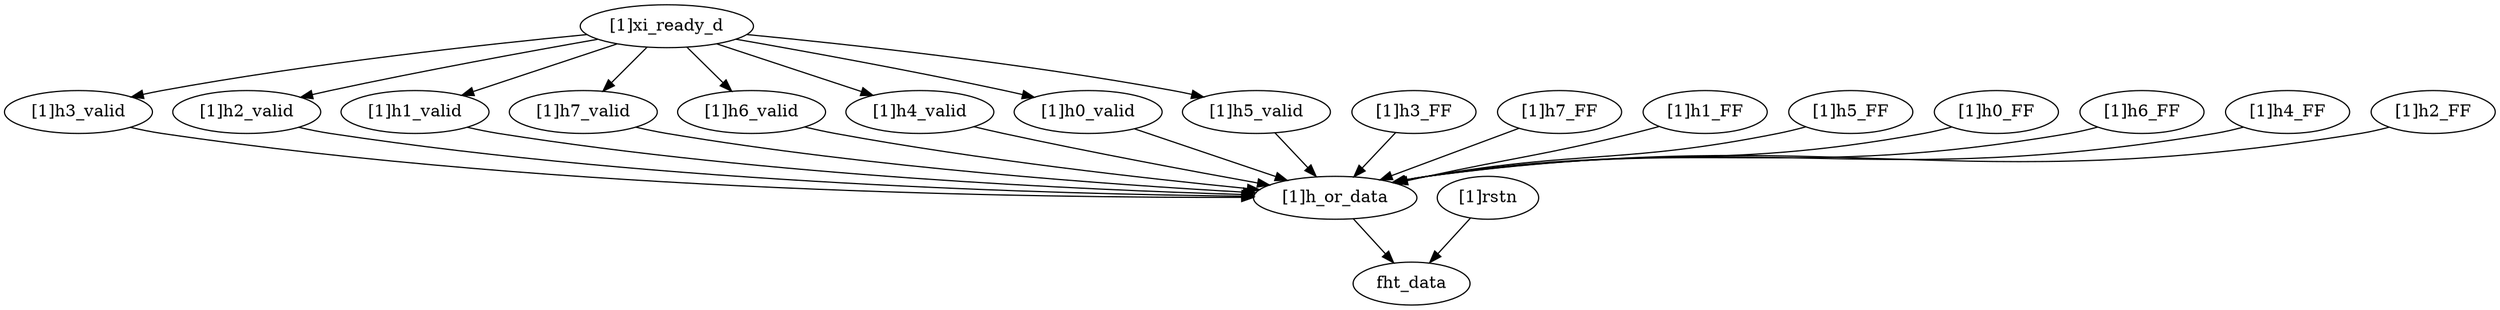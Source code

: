 strict digraph "" {
	fht_data	 [complexity=0,
		importance=0.0218281512515,
		rank=0.0];
	"[1]h3_valid"	 [complexity=27,
		importance=0.0623155774335,
		rank=0.00230798434939];
	"[1]h_or_data"	 [complexity=2,
		importance=0.0591233331225,
		rank=0.0295616665612];
	"[1]h3_valid" -> "[1]h_or_data";
	"[1]h2_valid"	 [complexity=27,
		importance=0.0623155774335,
		rank=0.00230798434939];
	"[1]h2_valid" -> "[1]h_or_data";
	"[1]h1_valid"	 [complexity=27,
		importance=0.0623155774335,
		rank=0.00230798434939];
	"[1]h1_valid" -> "[1]h_or_data";
	"[1]h3_FF"	 [complexity=27,
		importance=0.0658503024325,
		rank=0.00243890009009];
	"[1]h3_FF" -> "[1]h_or_data";
	"[1]h7_FF"	 [complexity=27,
		importance=0.0662402280312,
		rank=0.00245334177893];
	"[1]h7_FF" -> "[1]h_or_data";
	"[1]rstn"	 [complexity=1,
		importance=0.046774927489,
		rank=0.046774927489];
	"[1]rstn" -> fht_data;
	"[1]h1_FF"	 [complexity=27,
		importance=0.0658381047382,
		rank=0.00243844832364];
	"[1]h1_FF" -> "[1]h_or_data";
	"[1]h7_valid"	 [complexity=27,
		importance=0.0623155774335,
		rank=0.00230798434939];
	"[1]h7_valid" -> "[1]h_or_data";
	"[1]h6_valid"	 [complexity=27,
		importance=0.0623155774335,
		rank=0.00230798434939];
	"[1]h6_valid" -> "[1]h_or_data";
	"[1]h_or_data" -> fht_data;
	"[1]h4_valid"	 [complexity=27,
		importance=0.0623155774335,
		rank=0.00230798434939];
	"[1]h4_valid" -> "[1]h_or_data";
	"[1]h0_valid"	 [complexity=27,
		importance=0.0623155774335,
		rank=0.00230798434939];
	"[1]h0_valid" -> "[1]h_or_data";
	"[1]h5_FF"	 [complexity=27,
		importance=0.0662280303369,
		rank=0.00245289001248];
	"[1]h5_FF" -> "[1]h_or_data";
	"[1]h5_valid"	 [complexity=27,
		importance=0.0623155774335,
		rank=0.00230798434939];
	"[1]h5_valid" -> "[1]h_or_data";
	"[1]h0_FF"	 [complexity=27,
		importance=0.0658987330651,
		rank=0.00244069381723];
	"[1]h0_FF" -> "[1]h_or_data";
	"[1]h6_FF"	 [complexity=27,
		importance=0.0663130540524,
		rank=0.00245603903898];
	"[1]h6_FF" -> "[1]h_or_data";
	"[1]h4_FF"	 [complexity=27,
		importance=0.0662886586639,
		rank=0.00245513550607];
	"[1]h4_FF" -> "[1]h_or_data";
	"[1]xi_ready_d"	 [complexity=29,
		importance=0.0658495300206,
		rank=0.00227067344899];
	"[1]xi_ready_d" -> "[1]h3_valid";
	"[1]xi_ready_d" -> "[1]h2_valid";
	"[1]xi_ready_d" -> "[1]h1_valid";
	"[1]xi_ready_d" -> "[1]h7_valid";
	"[1]xi_ready_d" -> "[1]h6_valid";
	"[1]xi_ready_d" -> "[1]h4_valid";
	"[1]xi_ready_d" -> "[1]h0_valid";
	"[1]xi_ready_d" -> "[1]h5_valid";
	"[1]h2_FF"	 [complexity=27,
		importance=0.0659231284537,
		rank=0.00244159735014];
	"[1]h2_FF" -> "[1]h_or_data";
}
